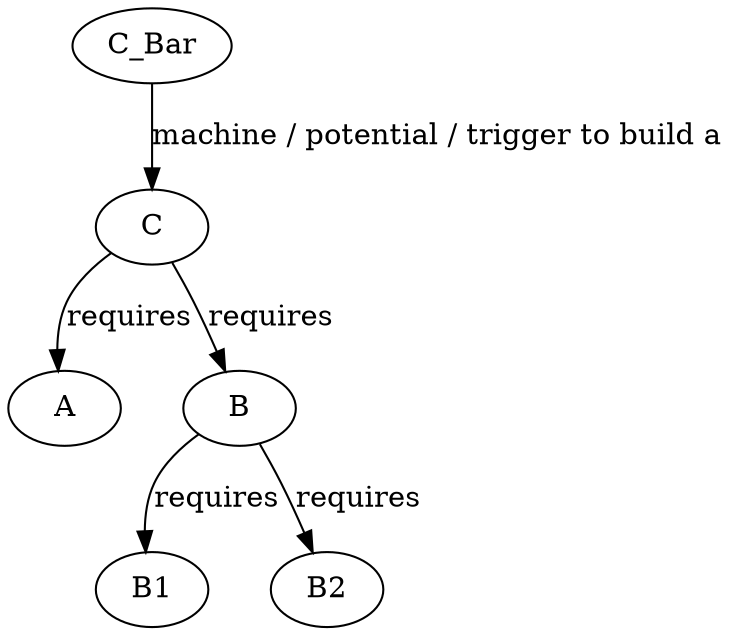 digraph 
  {
    "C_Bar" -> "C"       [ label = "machine / potential / trigger to build a" ];
    "C" -> "A"           [ label = "requires"   ];
    "C" -> "B"           [ label = "requires"   ];
    "B" -> "B1"          [ label = "requires"   ];
    "B" -> "B2"          [ label = "requires"   ];
  }
